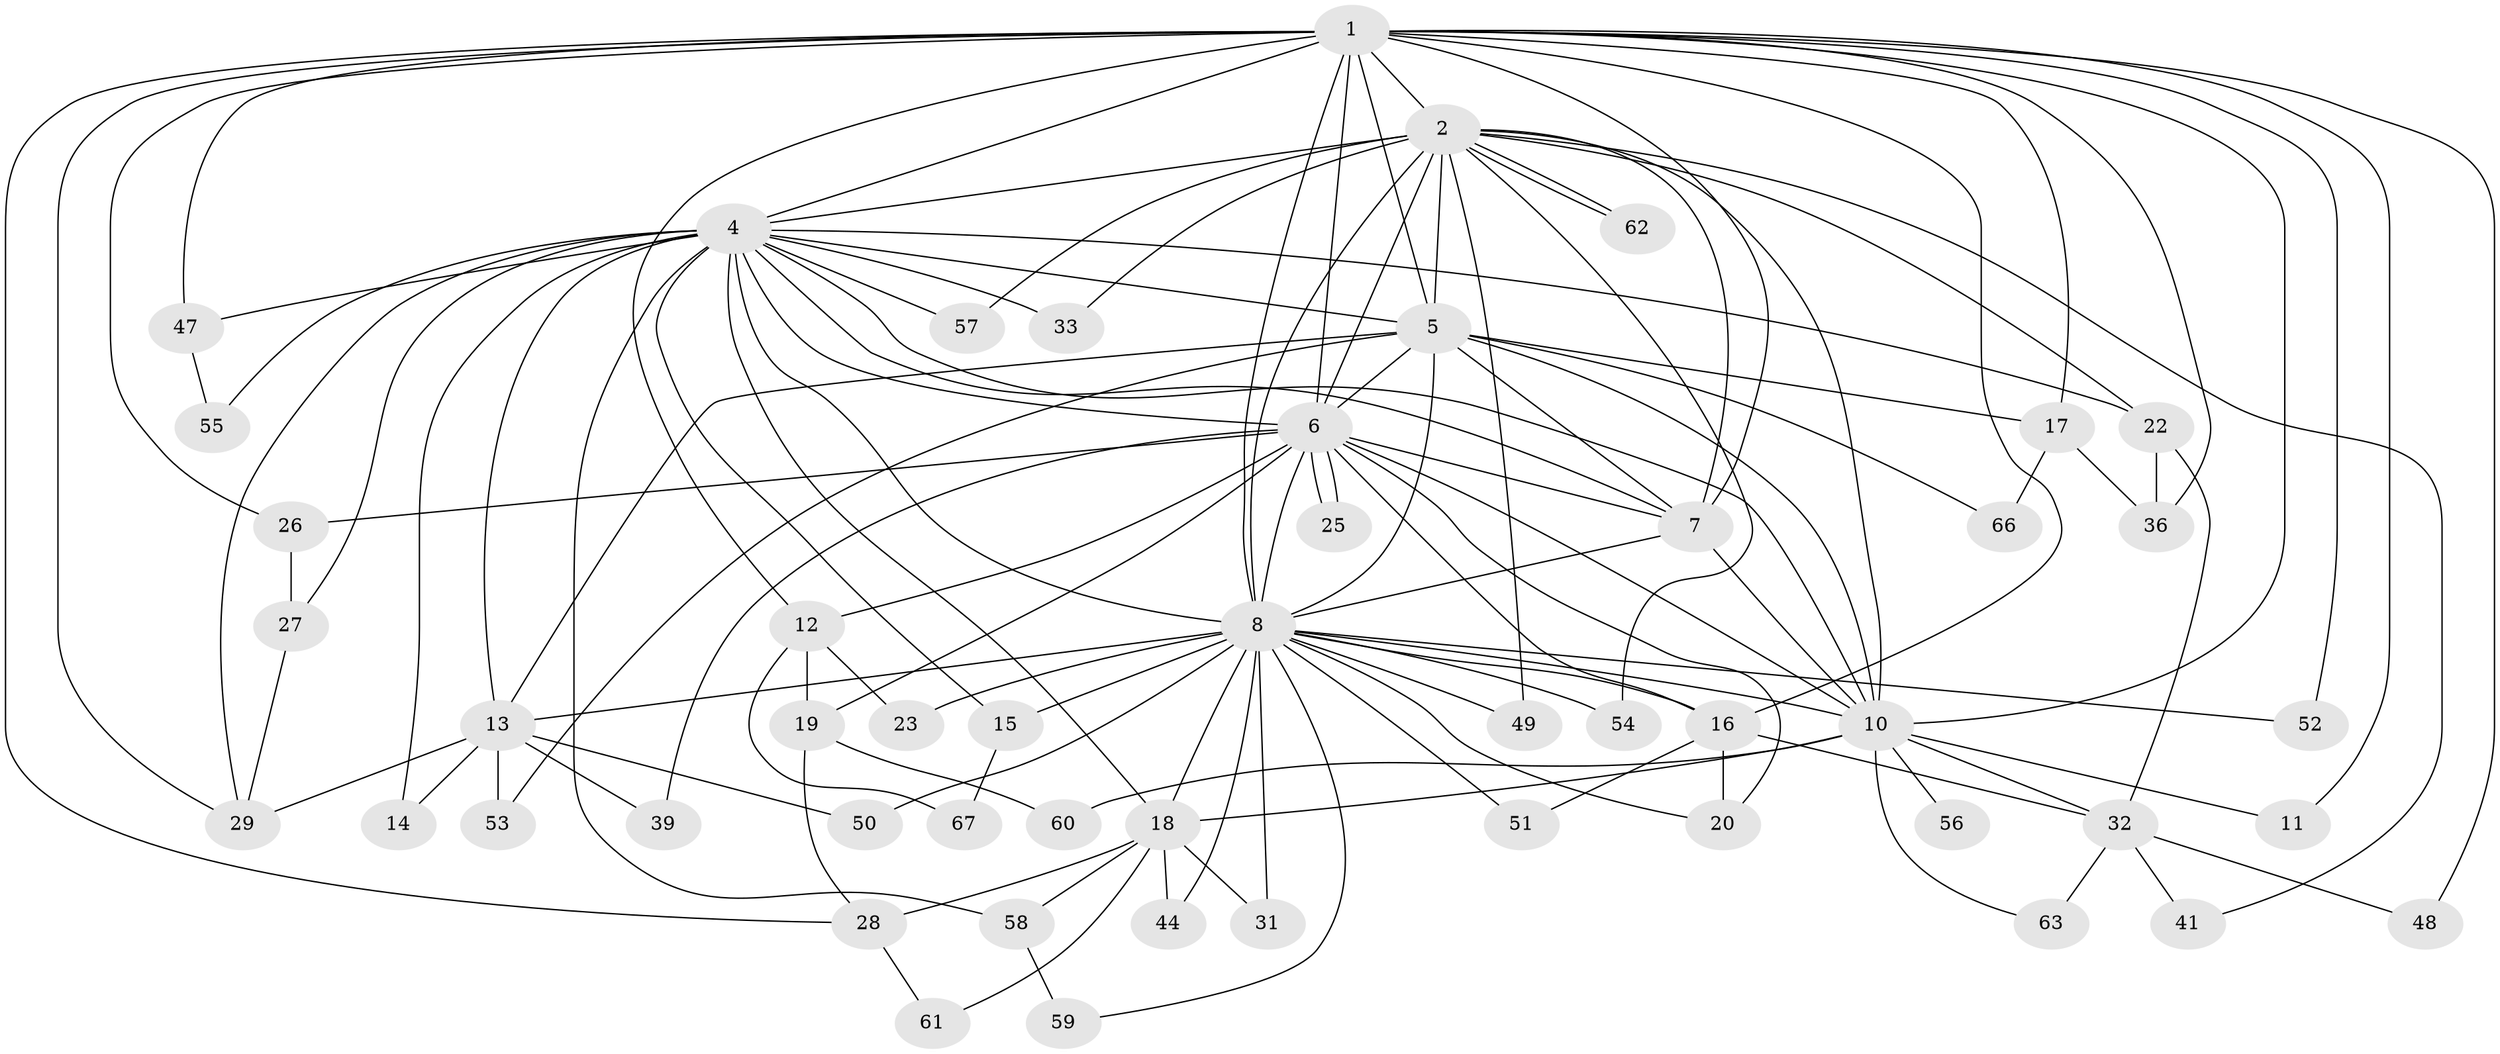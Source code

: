 // Generated by graph-tools (version 1.1) at 2025/51/02/27/25 19:51:49]
// undirected, 51 vertices, 122 edges
graph export_dot {
graph [start="1"]
  node [color=gray90,style=filled];
  1 [super="+3"];
  2 [super="+34"];
  4 [super="+64"];
  5 [super="+43"];
  6 [super="+42"];
  7;
  8 [super="+9"];
  10 [super="+46"];
  11;
  12 [super="+24"];
  13 [super="+35"];
  14;
  15;
  16 [super="+45"];
  17 [super="+38"];
  18 [super="+30"];
  19;
  20 [super="+21"];
  22;
  23;
  25;
  26;
  27 [super="+40"];
  28 [super="+65"];
  29;
  31;
  32 [super="+37"];
  33;
  36;
  39;
  41;
  44;
  47;
  48;
  49;
  50;
  51;
  52;
  53;
  54;
  55;
  56;
  57;
  58;
  59;
  60;
  61;
  62;
  63;
  66;
  67;
  1 -- 2 [weight=2];
  1 -- 4 [weight=2];
  1 -- 5 [weight=2];
  1 -- 6 [weight=2];
  1 -- 7 [weight=2];
  1 -- 8 [weight=4];
  1 -- 10 [weight=3];
  1 -- 12;
  1 -- 17;
  1 -- 36;
  1 -- 48;
  1 -- 11;
  1 -- 47;
  1 -- 52;
  1 -- 26;
  1 -- 29;
  1 -- 16;
  1 -- 28;
  2 -- 4;
  2 -- 5;
  2 -- 6 [weight=2];
  2 -- 7;
  2 -- 8 [weight=2];
  2 -- 10;
  2 -- 22;
  2 -- 33;
  2 -- 41;
  2 -- 49;
  2 -- 57;
  2 -- 62;
  2 -- 62;
  2 -- 54;
  4 -- 5;
  4 -- 6;
  4 -- 7;
  4 -- 8 [weight=2];
  4 -- 10;
  4 -- 13;
  4 -- 14;
  4 -- 15;
  4 -- 18;
  4 -- 22;
  4 -- 27;
  4 -- 33;
  4 -- 47;
  4 -- 55;
  4 -- 57;
  4 -- 58;
  4 -- 29;
  5 -- 6;
  5 -- 7;
  5 -- 8 [weight=2];
  5 -- 10 [weight=2];
  5 -- 13;
  5 -- 17;
  5 -- 53;
  5 -- 66;
  6 -- 7;
  6 -- 8 [weight=2];
  6 -- 10;
  6 -- 12;
  6 -- 16;
  6 -- 19;
  6 -- 20;
  6 -- 25;
  6 -- 25;
  6 -- 26;
  6 -- 39;
  7 -- 8 [weight=2];
  7 -- 10;
  8 -- 10 [weight=2];
  8 -- 20;
  8 -- 31;
  8 -- 50;
  8 -- 54;
  8 -- 15;
  8 -- 16;
  8 -- 18;
  8 -- 23;
  8 -- 44;
  8 -- 49;
  8 -- 51;
  8 -- 52;
  8 -- 59;
  8 -- 13;
  10 -- 11;
  10 -- 60;
  10 -- 63;
  10 -- 18;
  10 -- 32;
  10 -- 56;
  12 -- 19 [weight=2];
  12 -- 23;
  12 -- 67;
  13 -- 14;
  13 -- 29;
  13 -- 39;
  13 -- 50;
  13 -- 53;
  15 -- 67;
  16 -- 32;
  16 -- 51;
  16 -- 20;
  17 -- 66;
  17 -- 36;
  18 -- 28;
  18 -- 31;
  18 -- 44;
  18 -- 58;
  18 -- 61;
  19 -- 28;
  19 -- 60;
  22 -- 32;
  22 -- 36;
  26 -- 27;
  27 -- 29;
  28 -- 61;
  32 -- 41;
  32 -- 63;
  32 -- 48;
  47 -- 55;
  58 -- 59;
}
